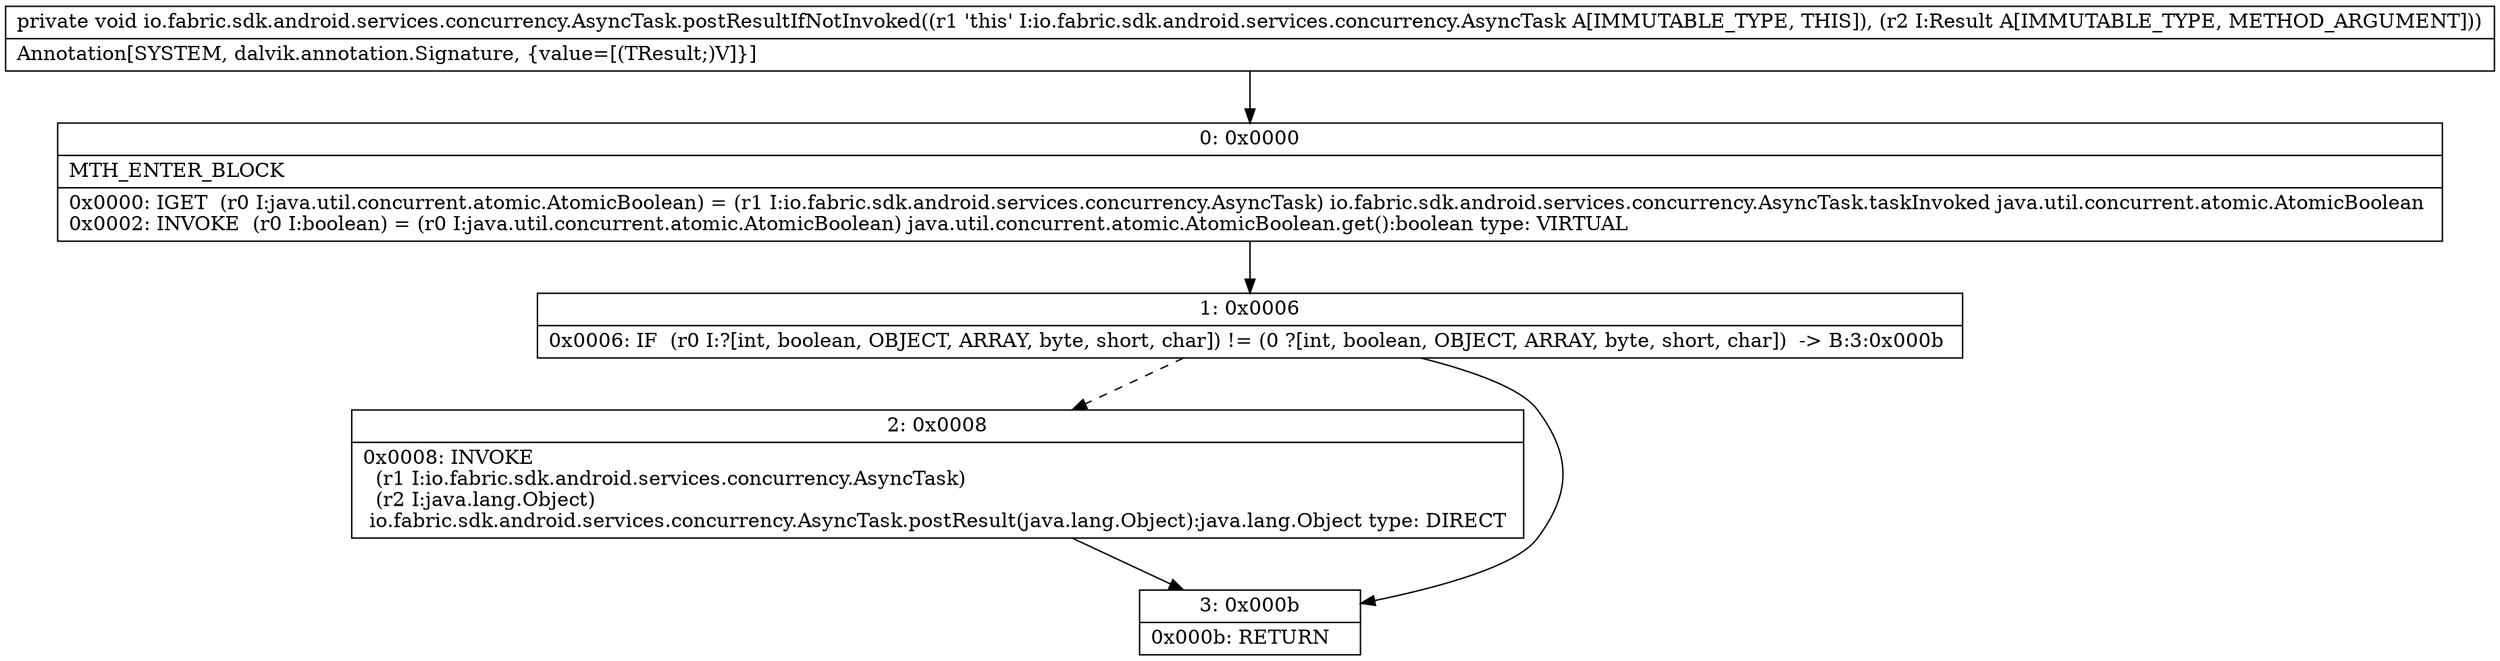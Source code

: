 digraph "CFG forio.fabric.sdk.android.services.concurrency.AsyncTask.postResultIfNotInvoked(Ljava\/lang\/Object;)V" {
Node_0 [shape=record,label="{0\:\ 0x0000|MTH_ENTER_BLOCK\l|0x0000: IGET  (r0 I:java.util.concurrent.atomic.AtomicBoolean) = (r1 I:io.fabric.sdk.android.services.concurrency.AsyncTask) io.fabric.sdk.android.services.concurrency.AsyncTask.taskInvoked java.util.concurrent.atomic.AtomicBoolean \l0x0002: INVOKE  (r0 I:boolean) = (r0 I:java.util.concurrent.atomic.AtomicBoolean) java.util.concurrent.atomic.AtomicBoolean.get():boolean type: VIRTUAL \l}"];
Node_1 [shape=record,label="{1\:\ 0x0006|0x0006: IF  (r0 I:?[int, boolean, OBJECT, ARRAY, byte, short, char]) != (0 ?[int, boolean, OBJECT, ARRAY, byte, short, char])  \-\> B:3:0x000b \l}"];
Node_2 [shape=record,label="{2\:\ 0x0008|0x0008: INVOKE  \l  (r1 I:io.fabric.sdk.android.services.concurrency.AsyncTask)\l  (r2 I:java.lang.Object)\l io.fabric.sdk.android.services.concurrency.AsyncTask.postResult(java.lang.Object):java.lang.Object type: DIRECT \l}"];
Node_3 [shape=record,label="{3\:\ 0x000b|0x000b: RETURN   \l}"];
MethodNode[shape=record,label="{private void io.fabric.sdk.android.services.concurrency.AsyncTask.postResultIfNotInvoked((r1 'this' I:io.fabric.sdk.android.services.concurrency.AsyncTask A[IMMUTABLE_TYPE, THIS]), (r2 I:Result A[IMMUTABLE_TYPE, METHOD_ARGUMENT]))  | Annotation[SYSTEM, dalvik.annotation.Signature, \{value=[(TResult;)V]\}]\l}"];
MethodNode -> Node_0;
Node_0 -> Node_1;
Node_1 -> Node_2[style=dashed];
Node_1 -> Node_3;
Node_2 -> Node_3;
}

